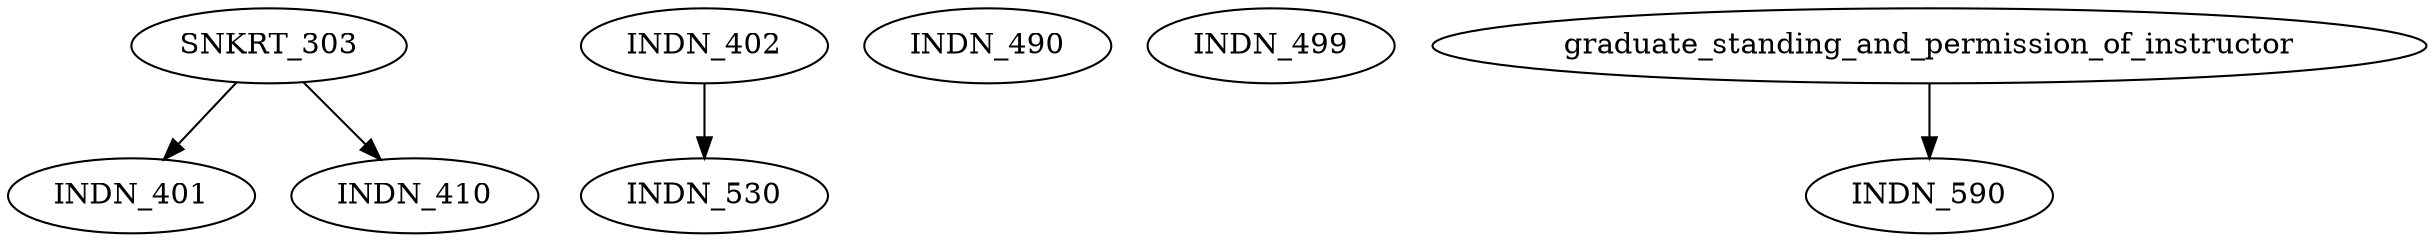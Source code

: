 digraph G {
    edge [color=black];
    SNKRT_303 -> INDN_401;
    INDN_402;
    edge [color=black];
    SNKRT_303 -> INDN_410;
    INDN_490;
    INDN_499;
    edge [color=black];
    INDN_402 -> INDN_530;
    edge [color=black];
    graduate_standing_and_permission_of_instructor -> INDN_590;
}
